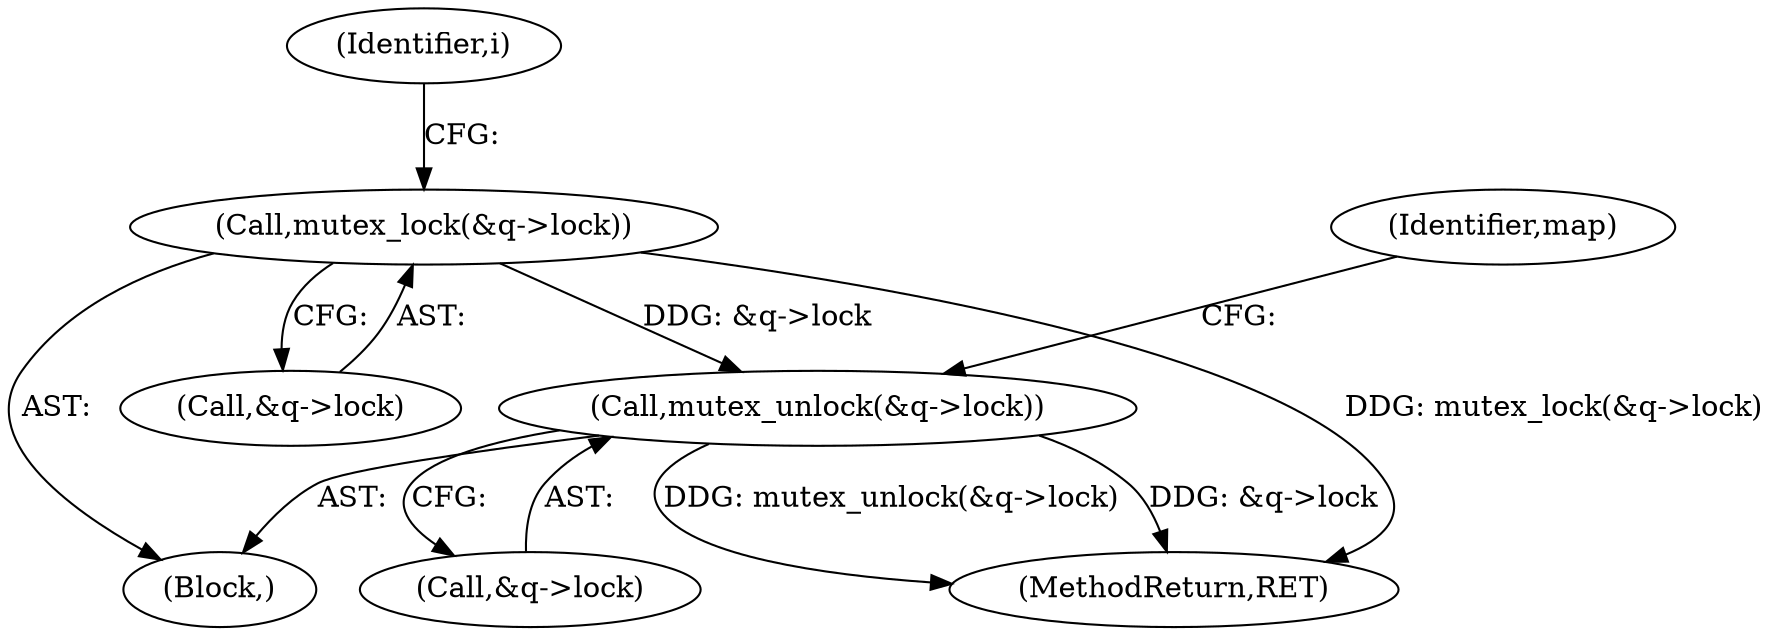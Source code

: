 digraph "0_linux_0b29669c065f60501e7289e1950fa2a618962358_0@API" {
"1000145" [label="(Call,mutex_lock(&q->lock))"];
"1000205" [label="(Call,mutex_unlock(&q->lock))"];
"1000139" [label="(Block,)"];
"1000206" [label="(Call,&q->lock)"];
"1000213" [label="(MethodReturn,RET)"];
"1000211" [label="(Identifier,map)"];
"1000152" [label="(Identifier,i)"];
"1000205" [label="(Call,mutex_unlock(&q->lock))"];
"1000146" [label="(Call,&q->lock)"];
"1000145" [label="(Call,mutex_lock(&q->lock))"];
"1000145" -> "1000139"  [label="AST: "];
"1000145" -> "1000146"  [label="CFG: "];
"1000146" -> "1000145"  [label="AST: "];
"1000152" -> "1000145"  [label="CFG: "];
"1000145" -> "1000213"  [label="DDG: mutex_lock(&q->lock)"];
"1000145" -> "1000205"  [label="DDG: &q->lock"];
"1000205" -> "1000139"  [label="AST: "];
"1000205" -> "1000206"  [label="CFG: "];
"1000206" -> "1000205"  [label="AST: "];
"1000211" -> "1000205"  [label="CFG: "];
"1000205" -> "1000213"  [label="DDG: &q->lock"];
"1000205" -> "1000213"  [label="DDG: mutex_unlock(&q->lock)"];
}
